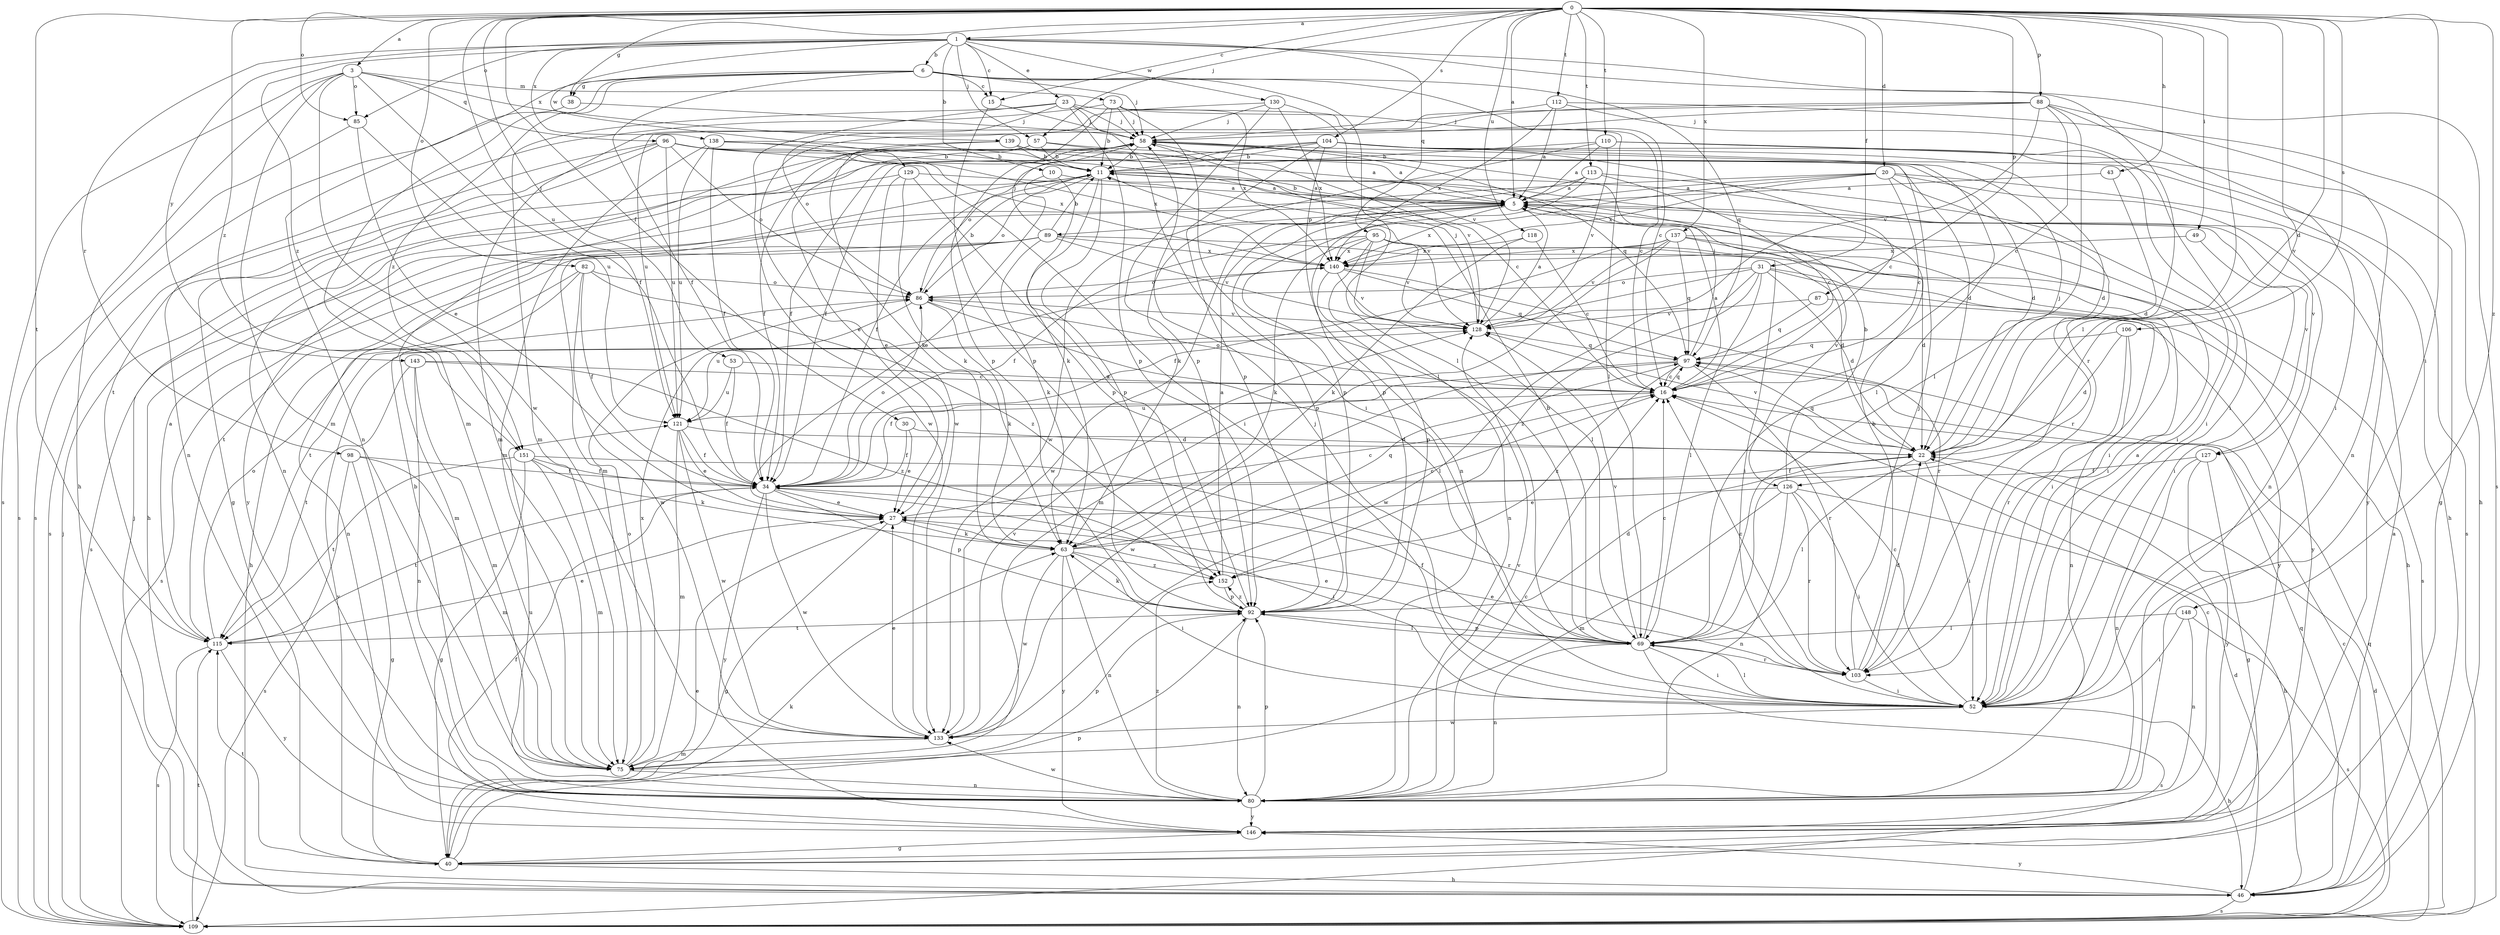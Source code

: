 strict digraph  {
0;
1;
3;
5;
6;
10;
11;
15;
16;
20;
22;
23;
27;
30;
31;
34;
38;
40;
43;
46;
49;
52;
53;
57;
58;
63;
69;
73;
75;
80;
82;
85;
86;
87;
88;
89;
92;
95;
96;
97;
98;
103;
104;
106;
109;
110;
112;
113;
115;
118;
121;
126;
127;
128;
129;
130;
133;
137;
138;
139;
140;
143;
146;
148;
151;
152;
0 -> 1  [label=a];
0 -> 3  [label=a];
0 -> 5  [label=a];
0 -> 15  [label=c];
0 -> 20  [label=d];
0 -> 22  [label=d];
0 -> 30  [label=f];
0 -> 31  [label=f];
0 -> 38  [label=g];
0 -> 43  [label=h];
0 -> 49  [label=i];
0 -> 52  [label=i];
0 -> 53  [label=j];
0 -> 57  [label=j];
0 -> 69  [label=l];
0 -> 82  [label=o];
0 -> 85  [label=o];
0 -> 87  [label=p];
0 -> 88  [label=p];
0 -> 104  [label=s];
0 -> 106  [label=s];
0 -> 110  [label=t];
0 -> 112  [label=t];
0 -> 113  [label=t];
0 -> 115  [label=t];
0 -> 118  [label=u];
0 -> 121  [label=u];
0 -> 126  [label=v];
0 -> 137  [label=x];
0 -> 148  [label=z];
0 -> 151  [label=z];
1 -> 6  [label=b];
1 -> 10  [label=b];
1 -> 15  [label=c];
1 -> 23  [label=e];
1 -> 57  [label=j];
1 -> 85  [label=o];
1 -> 95  [label=q];
1 -> 98  [label=r];
1 -> 103  [label=r];
1 -> 109  [label=s];
1 -> 129  [label=w];
1 -> 130  [label=w];
1 -> 138  [label=x];
1 -> 143  [label=y];
1 -> 151  [label=z];
3 -> 34  [label=f];
3 -> 46  [label=h];
3 -> 73  [label=m];
3 -> 75  [label=m];
3 -> 85  [label=o];
3 -> 96  [label=q];
3 -> 109  [label=s];
3 -> 133  [label=w];
3 -> 139  [label=x];
5 -> 11  [label=b];
5 -> 52  [label=i];
5 -> 89  [label=p];
5 -> 92  [label=p];
5 -> 126  [label=v];
5 -> 127  [label=v];
5 -> 133  [label=w];
5 -> 140  [label=x];
6 -> 15  [label=c];
6 -> 16  [label=c];
6 -> 34  [label=f];
6 -> 38  [label=g];
6 -> 58  [label=j];
6 -> 69  [label=l];
6 -> 75  [label=m];
6 -> 80  [label=n];
6 -> 97  [label=q];
6 -> 151  [label=z];
10 -> 5  [label=a];
10 -> 27  [label=e];
10 -> 152  [label=z];
11 -> 5  [label=a];
11 -> 34  [label=f];
11 -> 63  [label=k];
11 -> 86  [label=o];
11 -> 92  [label=p];
11 -> 109  [label=s];
11 -> 127  [label=v];
11 -> 128  [label=v];
15 -> 58  [label=j];
15 -> 92  [label=p];
16 -> 5  [label=a];
16 -> 86  [label=o];
16 -> 97  [label=q];
16 -> 121  [label=u];
20 -> 5  [label=a];
20 -> 16  [label=c];
20 -> 75  [label=m];
20 -> 80  [label=n];
20 -> 92  [label=p];
20 -> 103  [label=r];
20 -> 140  [label=x];
20 -> 146  [label=y];
22 -> 34  [label=f];
22 -> 52  [label=i];
22 -> 58  [label=j];
22 -> 69  [label=l];
22 -> 97  [label=q];
22 -> 128  [label=v];
23 -> 52  [label=i];
23 -> 58  [label=j];
23 -> 69  [label=l];
23 -> 75  [label=m];
23 -> 86  [label=o];
23 -> 92  [label=p];
23 -> 133  [label=w];
27 -> 16  [label=c];
27 -> 40  [label=g];
27 -> 63  [label=k];
30 -> 22  [label=d];
30 -> 27  [label=e];
30 -> 34  [label=f];
31 -> 22  [label=d];
31 -> 52  [label=i];
31 -> 69  [label=l];
31 -> 86  [label=o];
31 -> 115  [label=t];
31 -> 133  [label=w];
31 -> 146  [label=y];
31 -> 152  [label=z];
34 -> 27  [label=e];
34 -> 52  [label=i];
34 -> 86  [label=o];
34 -> 92  [label=p];
34 -> 115  [label=t];
34 -> 133  [label=w];
34 -> 146  [label=y];
38 -> 58  [label=j];
38 -> 109  [label=s];
40 -> 5  [label=a];
40 -> 27  [label=e];
40 -> 46  [label=h];
40 -> 63  [label=k];
40 -> 92  [label=p];
40 -> 115  [label=t];
40 -> 128  [label=v];
43 -> 5  [label=a];
43 -> 22  [label=d];
46 -> 16  [label=c];
46 -> 22  [label=d];
46 -> 58  [label=j];
46 -> 97  [label=q];
46 -> 109  [label=s];
46 -> 146  [label=y];
49 -> 52  [label=i];
49 -> 140  [label=x];
52 -> 5  [label=a];
52 -> 16  [label=c];
52 -> 46  [label=h];
52 -> 58  [label=j];
52 -> 69  [label=l];
52 -> 133  [label=w];
53 -> 16  [label=c];
53 -> 34  [label=f];
53 -> 121  [label=u];
57 -> 5  [label=a];
57 -> 11  [label=b];
57 -> 27  [label=e];
57 -> 34  [label=f];
57 -> 46  [label=h];
58 -> 11  [label=b];
58 -> 34  [label=f];
58 -> 46  [label=h];
58 -> 97  [label=q];
58 -> 128  [label=v];
63 -> 16  [label=c];
63 -> 52  [label=i];
63 -> 80  [label=n];
63 -> 97  [label=q];
63 -> 133  [label=w];
63 -> 146  [label=y];
63 -> 152  [label=z];
69 -> 11  [label=b];
69 -> 16  [label=c];
69 -> 27  [label=e];
69 -> 34  [label=f];
69 -> 52  [label=i];
69 -> 80  [label=n];
69 -> 92  [label=p];
69 -> 103  [label=r];
69 -> 109  [label=s];
69 -> 128  [label=v];
73 -> 11  [label=b];
73 -> 16  [label=c];
73 -> 58  [label=j];
73 -> 69  [label=l];
73 -> 80  [label=n];
73 -> 92  [label=p];
73 -> 140  [label=x];
75 -> 80  [label=n];
75 -> 86  [label=o];
75 -> 92  [label=p];
75 -> 140  [label=x];
80 -> 11  [label=b];
80 -> 16  [label=c];
80 -> 92  [label=p];
80 -> 121  [label=u];
80 -> 128  [label=v];
80 -> 133  [label=w];
80 -> 146  [label=y];
80 -> 152  [label=z];
82 -> 34  [label=f];
82 -> 75  [label=m];
82 -> 80  [label=n];
82 -> 86  [label=o];
82 -> 133  [label=w];
82 -> 152  [label=z];
85 -> 27  [label=e];
85 -> 109  [label=s];
85 -> 121  [label=u];
86 -> 11  [label=b];
86 -> 63  [label=k];
86 -> 69  [label=l];
86 -> 121  [label=u];
86 -> 128  [label=v];
87 -> 97  [label=q];
87 -> 128  [label=v];
87 -> 146  [label=y];
88 -> 16  [label=c];
88 -> 52  [label=i];
88 -> 58  [label=j];
88 -> 69  [label=l];
88 -> 80  [label=n];
88 -> 121  [label=u];
88 -> 128  [label=v];
88 -> 133  [label=w];
89 -> 11  [label=b];
89 -> 22  [label=d];
89 -> 46  [label=h];
89 -> 58  [label=j];
89 -> 63  [label=k];
89 -> 109  [label=s];
89 -> 115  [label=t];
89 -> 128  [label=v];
89 -> 140  [label=x];
92 -> 22  [label=d];
92 -> 63  [label=k];
92 -> 69  [label=l];
92 -> 80  [label=n];
92 -> 115  [label=t];
92 -> 152  [label=z];
95 -> 34  [label=f];
95 -> 46  [label=h];
95 -> 52  [label=i];
95 -> 63  [label=k];
95 -> 69  [label=l];
95 -> 80  [label=n];
95 -> 128  [label=v];
95 -> 140  [label=x];
96 -> 11  [label=b];
96 -> 22  [label=d];
96 -> 40  [label=g];
96 -> 52  [label=i];
96 -> 86  [label=o];
96 -> 109  [label=s];
96 -> 115  [label=t];
96 -> 121  [label=u];
96 -> 140  [label=x];
97 -> 16  [label=c];
97 -> 34  [label=f];
97 -> 58  [label=j];
97 -> 103  [label=r];
97 -> 133  [label=w];
97 -> 152  [label=z];
98 -> 34  [label=f];
98 -> 40  [label=g];
98 -> 75  [label=m];
98 -> 109  [label=s];
103 -> 11  [label=b];
103 -> 16  [label=c];
103 -> 22  [label=d];
103 -> 27  [label=e];
103 -> 52  [label=i];
103 -> 58  [label=j];
104 -> 11  [label=b];
104 -> 16  [label=c];
104 -> 22  [label=d];
104 -> 34  [label=f];
104 -> 69  [label=l];
104 -> 80  [label=n];
104 -> 86  [label=o];
104 -> 92  [label=p];
104 -> 109  [label=s];
106 -> 22  [label=d];
106 -> 80  [label=n];
106 -> 97  [label=q];
106 -> 103  [label=r];
109 -> 22  [label=d];
109 -> 58  [label=j];
109 -> 97  [label=q];
109 -> 115  [label=t];
110 -> 5  [label=a];
110 -> 11  [label=b];
110 -> 40  [label=g];
110 -> 52  [label=i];
110 -> 128  [label=v];
110 -> 133  [label=w];
112 -> 5  [label=a];
112 -> 46  [label=h];
112 -> 52  [label=i];
112 -> 58  [label=j];
112 -> 140  [label=x];
113 -> 5  [label=a];
113 -> 16  [label=c];
113 -> 52  [label=i];
113 -> 63  [label=k];
113 -> 92  [label=p];
115 -> 5  [label=a];
115 -> 27  [label=e];
115 -> 86  [label=o];
115 -> 109  [label=s];
115 -> 146  [label=y];
118 -> 16  [label=c];
118 -> 63  [label=k];
118 -> 140  [label=x];
121 -> 22  [label=d];
121 -> 27  [label=e];
121 -> 34  [label=f];
121 -> 75  [label=m];
121 -> 133  [label=w];
126 -> 11  [label=b];
126 -> 27  [label=e];
126 -> 46  [label=h];
126 -> 52  [label=i];
126 -> 75  [label=m];
126 -> 80  [label=n];
126 -> 103  [label=r];
127 -> 34  [label=f];
127 -> 40  [label=g];
127 -> 80  [label=n];
127 -> 146  [label=y];
128 -> 5  [label=a];
128 -> 58  [label=j];
128 -> 97  [label=q];
129 -> 5  [label=a];
129 -> 27  [label=e];
129 -> 63  [label=k];
129 -> 92  [label=p];
129 -> 146  [label=y];
130 -> 58  [label=j];
130 -> 75  [label=m];
130 -> 92  [label=p];
130 -> 128  [label=v];
130 -> 140  [label=x];
133 -> 27  [label=e];
133 -> 75  [label=m];
133 -> 128  [label=v];
137 -> 22  [label=d];
137 -> 34  [label=f];
137 -> 52  [label=i];
137 -> 75  [label=m];
137 -> 97  [label=q];
137 -> 109  [label=s];
137 -> 128  [label=v];
137 -> 140  [label=x];
138 -> 11  [label=b];
138 -> 16  [label=c];
138 -> 34  [label=f];
138 -> 75  [label=m];
138 -> 121  [label=u];
138 -> 140  [label=x];
139 -> 5  [label=a];
139 -> 11  [label=b];
139 -> 22  [label=d];
139 -> 63  [label=k];
139 -> 80  [label=n];
140 -> 86  [label=o];
140 -> 92  [label=p];
140 -> 97  [label=q];
140 -> 103  [label=r];
140 -> 128  [label=v];
143 -> 16  [label=c];
143 -> 75  [label=m];
143 -> 80  [label=n];
143 -> 115  [label=t];
143 -> 152  [label=z];
146 -> 16  [label=c];
146 -> 34  [label=f];
146 -> 40  [label=g];
148 -> 52  [label=i];
148 -> 69  [label=l];
148 -> 80  [label=n];
148 -> 109  [label=s];
151 -> 34  [label=f];
151 -> 40  [label=g];
151 -> 63  [label=k];
151 -> 75  [label=m];
151 -> 103  [label=r];
151 -> 115  [label=t];
152 -> 5  [label=a];
152 -> 92  [label=p];
}
